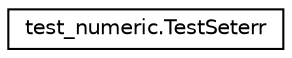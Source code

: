 digraph "Graphical Class Hierarchy"
{
 // LATEX_PDF_SIZE
  edge [fontname="Helvetica",fontsize="10",labelfontname="Helvetica",labelfontsize="10"];
  node [fontname="Helvetica",fontsize="10",shape=record];
  rankdir="LR";
  Node0 [label="test_numeric.TestSeterr",height=0.2,width=0.4,color="black", fillcolor="white", style="filled",URL="$classtest__numeric_1_1TestSeterr.html",tooltip=" "];
}
